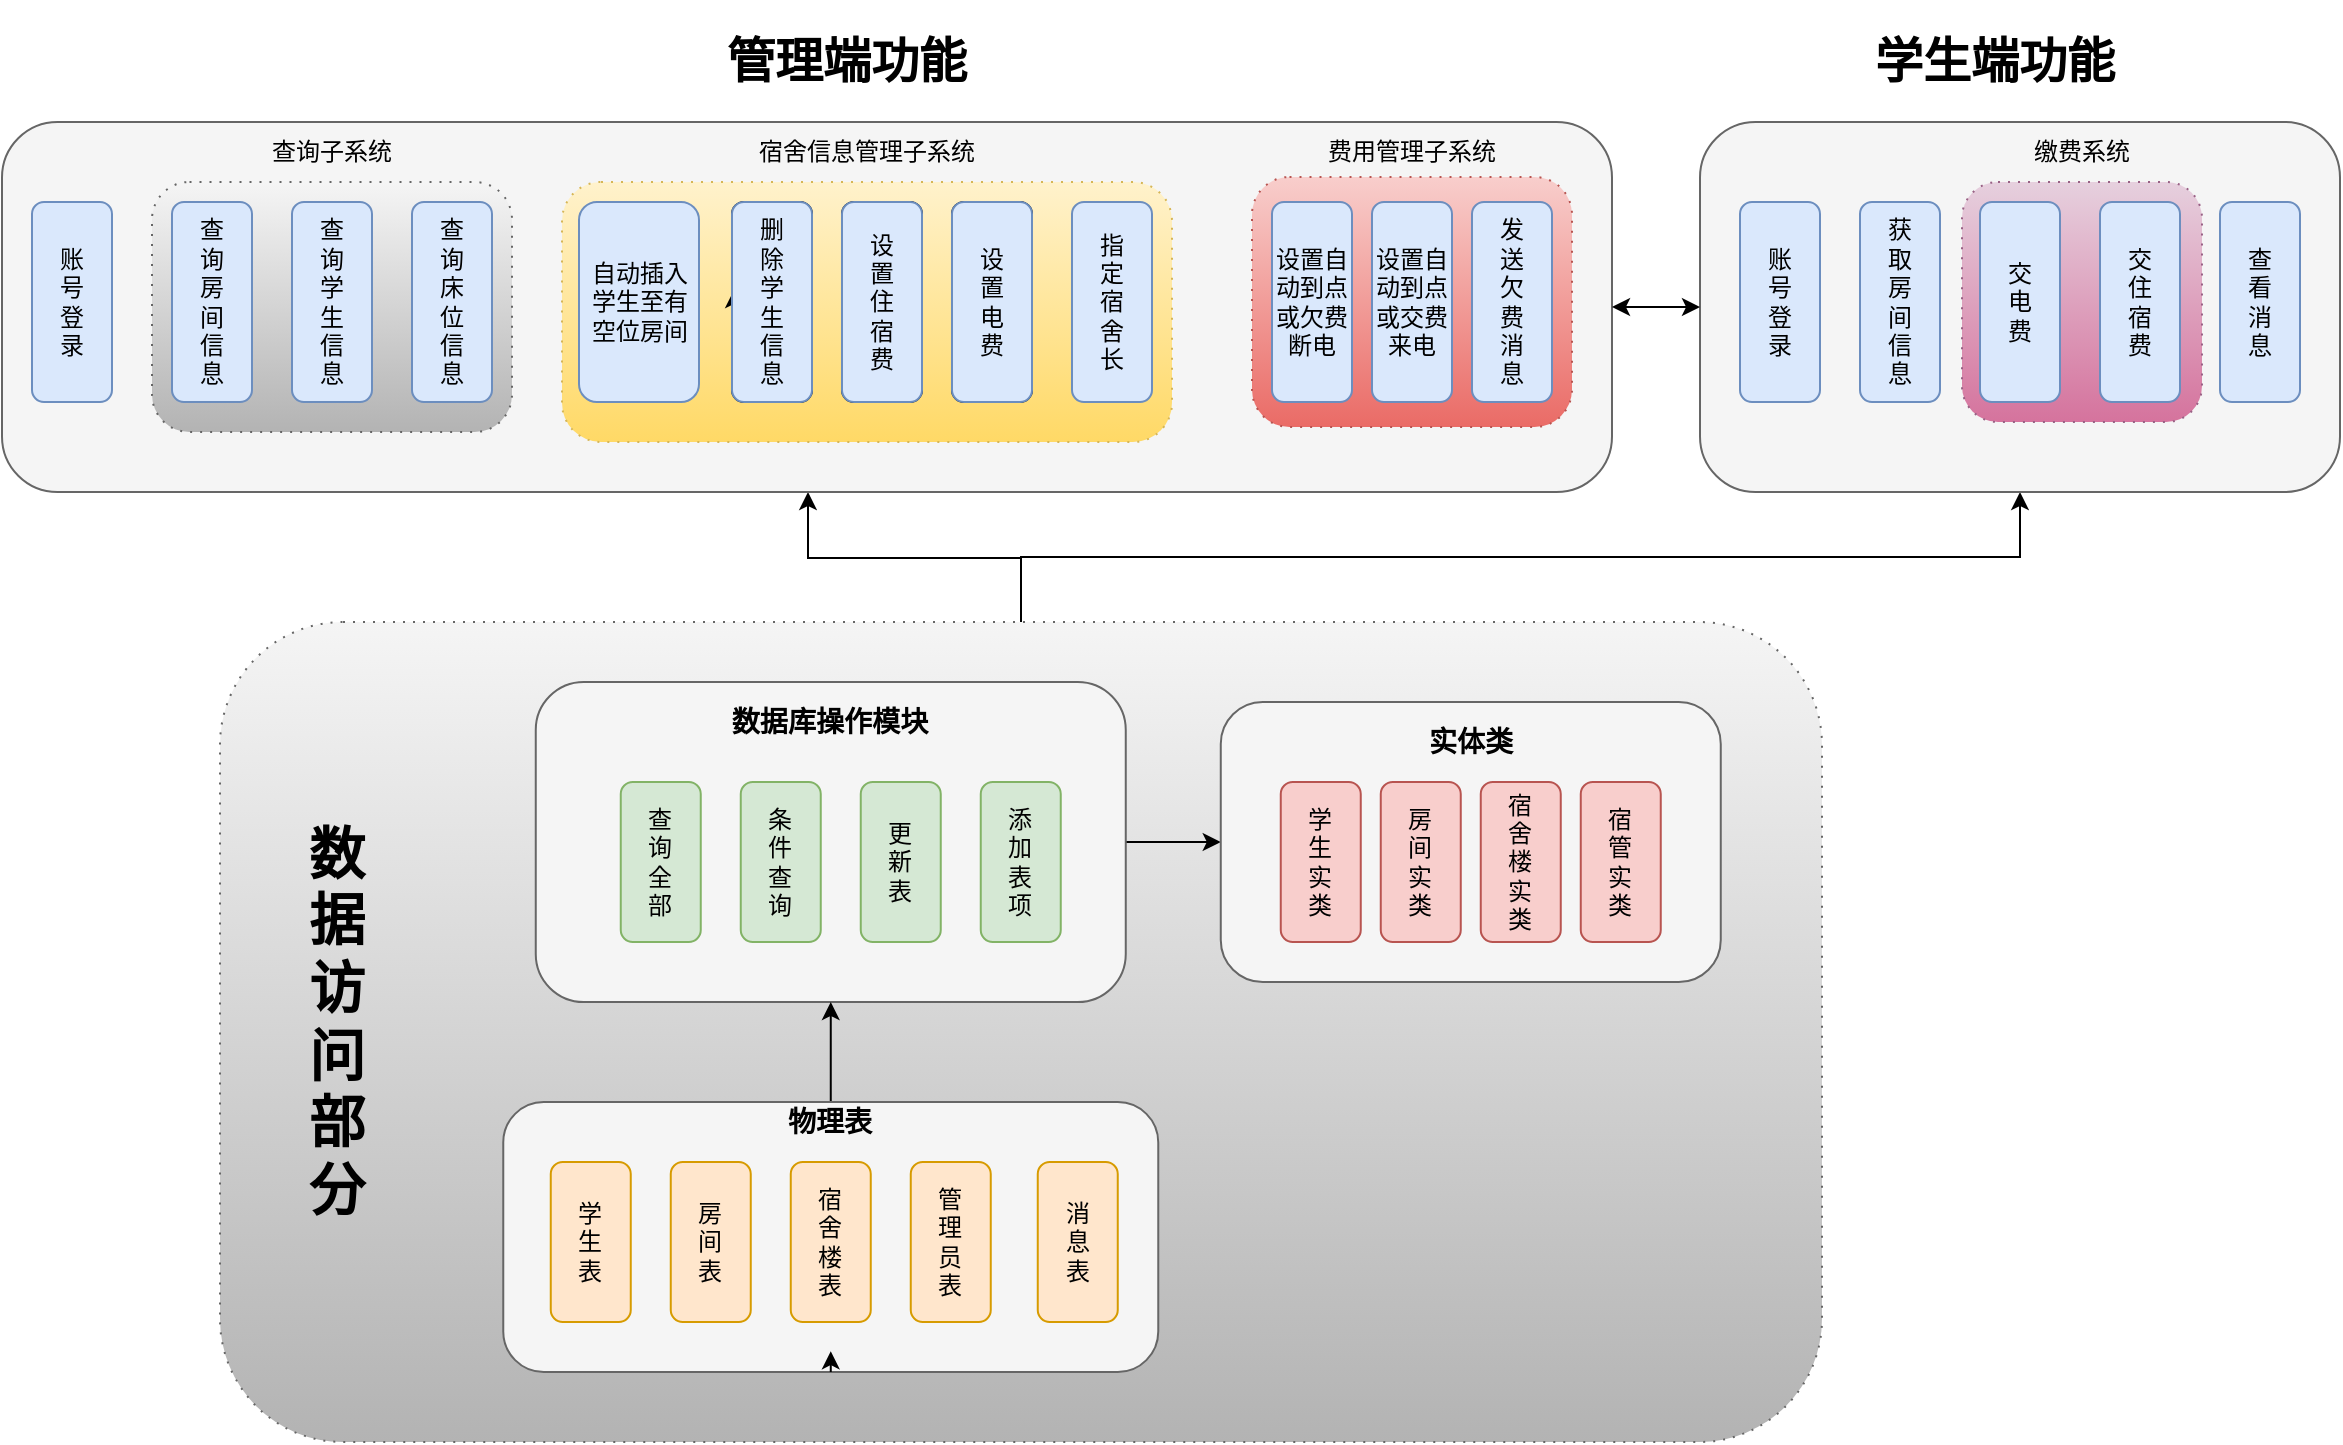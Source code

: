 <mxfile version="13.6.5" type="github">
  <diagram id="yEMy7lb2OtCyVYhWc74e" name="Page-1">
    <mxGraphModel dx="1102" dy="533" grid="1" gridSize="10" guides="1" tooltips="1" connect="1" arrows="1" fold="1" page="1" pageScale="1" pageWidth="1169" pageHeight="827" math="0" shadow="0">
      <root>
        <mxCell id="0" />
        <mxCell id="1" parent="0" />
        <mxCell id="fY6p8MWptXcg_yQPOpdN-82" style="edgeStyle=orthogonalEdgeStyle;rounded=0;orthogonalLoop=1;jettySize=auto;html=1;fontFamily=Lucida Console;" edge="1" parent="1" source="fY6p8MWptXcg_yQPOpdN-80" target="TGmY8kts-XNQtiWyerlt-1">
          <mxGeometry relative="1" as="geometry">
            <Array as="points">
              <mxPoint x="510" y="358" />
              <mxPoint x="403" y="358" />
            </Array>
          </mxGeometry>
        </mxCell>
        <mxCell id="fY6p8MWptXcg_yQPOpdN-83" style="edgeStyle=orthogonalEdgeStyle;rounded=0;orthogonalLoop=1;jettySize=auto;html=1;entryX=0.5;entryY=1;entryDx=0;entryDy=0;fontFamily=Lucida Console;fontStyle=1" edge="1" parent="1" source="fY6p8MWptXcg_yQPOpdN-80" target="fY6p8MWptXcg_yQPOpdN-65">
          <mxGeometry relative="1" as="geometry" />
        </mxCell>
        <mxCell id="fY6p8MWptXcg_yQPOpdN-80" value="" style="shape=ext;rounded=1;html=1;whiteSpace=wrap;dashed=1;dashPattern=1 4;fillColor=#f5f5f5;strokeColor=#666666;gradientColor=#b3b3b3;fontFamily=Lucida Console;" vertex="1" parent="1">
          <mxGeometry x="109" y="390" width="801" height="410" as="geometry" />
        </mxCell>
        <mxCell id="TGmY8kts-XNQtiWyerlt-1" value="" style="rounded=1;whiteSpace=wrap;html=1;fillColor=#f5f5f5;strokeColor=#666666;fontColor=#333333;fontFamily=Lucida Console;" parent="1" vertex="1">
          <mxGeometry y="140" width="805" height="185" as="geometry" />
        </mxCell>
        <mxCell id="fY6p8MWptXcg_yQPOpdN-79" value="" style="edgeStyle=orthogonalEdgeStyle;rounded=0;orthogonalLoop=1;jettySize=auto;html=1;fontFamily=Lucida Console;" edge="1" parent="1" source="fY6p8MWptXcg_yQPOpdN-1" target="fY6p8MWptXcg_yQPOpdN-17">
          <mxGeometry relative="1" as="geometry" />
        </mxCell>
        <mxCell id="fY6p8MWptXcg_yQPOpdN-1" value="" style="rounded=1;whiteSpace=wrap;html=1;fillColor=#f5f5f5;strokeColor=#666666;fontColor=#333333;fontFamily=Lucida Console;" vertex="1" parent="1">
          <mxGeometry x="266.88" y="420" width="295" height="160" as="geometry" />
        </mxCell>
        <mxCell id="fY6p8MWptXcg_yQPOpdN-2" value="查&lt;br&gt;询&lt;br&gt;全&lt;br&gt;部" style="rounded=1;whiteSpace=wrap;html=1;rotation=0;fillColor=#d5e8d4;strokeColor=#82b366;fontFamily=Lucida Console;" vertex="1" parent="1">
          <mxGeometry x="309.38" y="470" width="40" height="80" as="geometry" />
        </mxCell>
        <mxCell id="fY6p8MWptXcg_yQPOpdN-3" value="条&lt;br&gt;件&lt;br&gt;查&lt;br&gt;询" style="rounded=1;whiteSpace=wrap;html=1;fillColor=#d5e8d4;strokeColor=#82b366;fontFamily=Lucida Console;" vertex="1" parent="1">
          <mxGeometry x="369.38" y="470" width="40" height="80" as="geometry" />
        </mxCell>
        <mxCell id="fY6p8MWptXcg_yQPOpdN-4" value="更&lt;br&gt;新&lt;br&gt;表" style="rounded=1;whiteSpace=wrap;html=1;fillColor=#d5e8d4;strokeColor=#82b366;fontFamily=Lucida Console;" vertex="1" parent="1">
          <mxGeometry x="429.38" y="470" width="40" height="80" as="geometry" />
        </mxCell>
        <mxCell id="fY6p8MWptXcg_yQPOpdN-5" value="添&lt;br&gt;加&lt;br&gt;表&lt;br&gt;项" style="rounded=1;whiteSpace=wrap;html=1;fillColor=#d5e8d4;strokeColor=#82b366;fontFamily=Lucida Console;" vertex="1" parent="1">
          <mxGeometry x="489.38" y="470" width="40" height="80" as="geometry" />
        </mxCell>
        <mxCell id="fY6p8MWptXcg_yQPOpdN-6" value="&lt;h3&gt;数据库操作模块&lt;/h3&gt;" style="text;html=1;strokeColor=none;fillColor=none;align=center;verticalAlign=middle;whiteSpace=wrap;rounded=0;fontFamily=Lucida Console;" vertex="1" parent="1">
          <mxGeometry x="359.38" y="430" width="110" height="20" as="geometry" />
        </mxCell>
        <mxCell id="fY6p8MWptXcg_yQPOpdN-9" style="edgeStyle=orthogonalEdgeStyle;rounded=0;orthogonalLoop=1;jettySize=auto;html=1;exitX=0.5;exitY=0;exitDx=0;exitDy=0;entryX=0.5;entryY=1;entryDx=0;entryDy=0;fontFamily=Lucida Console;" edge="1" parent="1" source="fY6p8MWptXcg_yQPOpdN-7" target="fY6p8MWptXcg_yQPOpdN-1">
          <mxGeometry relative="1" as="geometry" />
        </mxCell>
        <mxCell id="fY6p8MWptXcg_yQPOpdN-7" value="" style="rounded=1;whiteSpace=wrap;html=1;fillColor=#f5f5f5;strokeColor=#666666;fontColor=#333333;fontFamily=Lucida Console;" vertex="1" parent="1">
          <mxGeometry x="250.63" y="630" width="327.5" height="135" as="geometry" />
        </mxCell>
        <mxCell id="fY6p8MWptXcg_yQPOpdN-8" value="学&lt;br&gt;生&lt;br&gt;表" style="rounded=1;whiteSpace=wrap;html=1;fillColor=#ffe6cc;strokeColor=#d79b00;fontFamily=Lucida Console;" vertex="1" parent="1">
          <mxGeometry x="274.38" y="660" width="40" height="80" as="geometry" />
        </mxCell>
        <mxCell id="fY6p8MWptXcg_yQPOpdN-10" value="房&lt;br&gt;间&lt;br&gt;表" style="rounded=1;whiteSpace=wrap;html=1;fillColor=#ffe6cc;strokeColor=#d79b00;fontFamily=Lucida Console;" vertex="1" parent="1">
          <mxGeometry x="334.38" y="660" width="40" height="80" as="geometry" />
        </mxCell>
        <mxCell id="fY6p8MWptXcg_yQPOpdN-11" value="宿&lt;br&gt;舍&lt;br&gt;楼&lt;br&gt;表" style="rounded=1;whiteSpace=wrap;html=1;fillColor=#ffe6cc;strokeColor=#d79b00;fontFamily=Lucida Console;" vertex="1" parent="1">
          <mxGeometry x="394.38" y="660" width="40" height="80" as="geometry" />
        </mxCell>
        <mxCell id="fY6p8MWptXcg_yQPOpdN-12" value="管&lt;br&gt;理&lt;br&gt;员&lt;br&gt;表" style="rounded=1;whiteSpace=wrap;html=1;fillColor=#ffe6cc;strokeColor=#d79b00;fontFamily=Lucida Console;" vertex="1" parent="1">
          <mxGeometry x="454.38" y="660" width="40" height="80" as="geometry" />
        </mxCell>
        <mxCell id="fY6p8MWptXcg_yQPOpdN-13" style="edgeStyle=orthogonalEdgeStyle;rounded=0;orthogonalLoop=1;jettySize=auto;html=1;exitX=0.5;exitY=1;exitDx=0;exitDy=0;entryX=0.5;entryY=0.923;entryDx=0;entryDy=0;entryPerimeter=0;fontFamily=Lucida Console;" edge="1" parent="1" source="fY6p8MWptXcg_yQPOpdN-7" target="fY6p8MWptXcg_yQPOpdN-7">
          <mxGeometry relative="1" as="geometry" />
        </mxCell>
        <mxCell id="fY6p8MWptXcg_yQPOpdN-16" value="消&lt;br&gt;息&lt;br&gt;表" style="rounded=1;whiteSpace=wrap;html=1;fillColor=#ffe6cc;strokeColor=#d79b00;fontFamily=Lucida Console;" vertex="1" parent="1">
          <mxGeometry x="517.88" y="660" width="40" height="80" as="geometry" />
        </mxCell>
        <mxCell id="fY6p8MWptXcg_yQPOpdN-17" value="" style="rounded=1;whiteSpace=wrap;html=1;fillColor=#f5f5f5;strokeColor=#666666;fontColor=#333333;fontFamily=Lucida Console;" vertex="1" parent="1">
          <mxGeometry x="609.38" y="430" width="250" height="140" as="geometry" />
        </mxCell>
        <mxCell id="fY6p8MWptXcg_yQPOpdN-19" value="账&lt;br&gt;号&lt;br&gt;登&lt;br&gt;录" style="rounded=1;whiteSpace=wrap;html=1;fillColor=#dae8fc;strokeColor=#6c8ebf;fontFamily=Lucida Console;" vertex="1" parent="1">
          <mxGeometry x="15" y="180" width="40" height="100" as="geometry" />
        </mxCell>
        <mxCell id="fY6p8MWptXcg_yQPOpdN-39" value="" style="shape=ext;rounded=1;html=1;whiteSpace=wrap;dashed=1;dashPattern=1 4;gradientColor=#b3b3b3;fillColor=#f5f5f5;strokeColor=#666666;fontFamily=Lucida Console;" vertex="1" parent="1">
          <mxGeometry x="75" y="170" width="180" height="125" as="geometry" />
        </mxCell>
        <mxCell id="fY6p8MWptXcg_yQPOpdN-33" value="查&lt;br&gt;询&lt;br&gt;房&lt;br&gt;间&lt;br&gt;信&lt;br&gt;息" style="rounded=1;whiteSpace=wrap;html=1;fillColor=#dae8fc;strokeColor=#6c8ebf;fontFamily=Lucida Console;" vertex="1" parent="1">
          <mxGeometry x="85" y="180" width="40" height="100" as="geometry" />
        </mxCell>
        <mxCell id="fY6p8MWptXcg_yQPOpdN-34" value="查&lt;br&gt;询&lt;br&gt;学&lt;br&gt;生&lt;br&gt;信&lt;br&gt;息" style="rounded=1;whiteSpace=wrap;html=1;fillColor=#dae8fc;strokeColor=#6c8ebf;fontFamily=Lucida Console;" vertex="1" parent="1">
          <mxGeometry x="145" y="180" width="40" height="100" as="geometry" />
        </mxCell>
        <mxCell id="fY6p8MWptXcg_yQPOpdN-41" value="查&lt;br&gt;询&lt;br&gt;床&lt;br&gt;位&lt;br&gt;信&lt;br&gt;息" style="rounded=1;whiteSpace=wrap;html=1;fillColor=#dae8fc;strokeColor=#6c8ebf;fontFamily=Lucida Console;" vertex="1" parent="1">
          <mxGeometry x="205" y="180" width="40" height="100" as="geometry" />
        </mxCell>
        <mxCell id="fY6p8MWptXcg_yQPOpdN-45" value="删&lt;br&gt;除&lt;br&gt;学&lt;br&gt;生&lt;br&gt;信&lt;br&gt;息" style="rounded=1;whiteSpace=wrap;html=1;fontFamily=Lucida Console;" vertex="1" parent="1">
          <mxGeometry x="365" y="180" width="40" height="100" as="geometry" />
        </mxCell>
        <mxCell id="fY6p8MWptXcg_yQPOpdN-46" value="设&lt;br&gt;置&lt;br&gt;住&lt;br&gt;宿&lt;br&gt;费" style="rounded=1;whiteSpace=wrap;html=1;fontFamily=Lucida Console;" vertex="1" parent="1">
          <mxGeometry x="420" y="180" width="40" height="100" as="geometry" />
        </mxCell>
        <mxCell id="fY6p8MWptXcg_yQPOpdN-47" value="设&lt;br&gt;置&lt;br&gt;电&lt;br&gt;费" style="rounded=1;whiteSpace=wrap;html=1;fontFamily=Lucida Console;" vertex="1" parent="1">
          <mxGeometry x="475" y="180" width="40" height="100" as="geometry" />
        </mxCell>
        <mxCell id="fY6p8MWptXcg_yQPOpdN-49" style="edgeStyle=orthogonalEdgeStyle;rounded=0;orthogonalLoop=1;jettySize=auto;html=1;exitX=0;exitY=0.5;exitDx=0;exitDy=0;entryX=0.025;entryY=0.44;entryDx=0;entryDy=0;entryPerimeter=0;fontFamily=Lucida Console;" edge="1" parent="1" source="fY6p8MWptXcg_yQPOpdN-45" target="fY6p8MWptXcg_yQPOpdN-45">
          <mxGeometry relative="1" as="geometry" />
        </mxCell>
        <mxCell id="fY6p8MWptXcg_yQPOpdN-50" value="" style="shape=ext;rounded=1;html=1;whiteSpace=wrap;dashed=1;dashPattern=1 4;gradientColor=#ffd966;fillColor=#fff2cc;strokeColor=#d6b656;fontFamily=Lucida Console;" vertex="1" parent="1">
          <mxGeometry x="280" y="170" width="305" height="130" as="geometry" />
        </mxCell>
        <mxCell id="fY6p8MWptXcg_yQPOpdN-51" style="edgeStyle=orthogonalEdgeStyle;rounded=0;orthogonalLoop=1;jettySize=auto;html=1;exitX=0;exitY=0.5;exitDx=0;exitDy=0;entryX=0.025;entryY=0.44;entryDx=0;entryDy=0;entryPerimeter=0;fontFamily=Lucida Console;" edge="1" source="fY6p8MWptXcg_yQPOpdN-52" target="fY6p8MWptXcg_yQPOpdN-52" parent="1">
          <mxGeometry relative="1" as="geometry" />
        </mxCell>
        <mxCell id="fY6p8MWptXcg_yQPOpdN-52" value="删&lt;br&gt;除&lt;br&gt;学&lt;br&gt;生&lt;br&gt;信&lt;br&gt;息" style="rounded=1;whiteSpace=wrap;html=1;fontFamily=Lucida Console;" vertex="1" parent="1">
          <mxGeometry x="365" y="180" width="40" height="100" as="geometry" />
        </mxCell>
        <mxCell id="fY6p8MWptXcg_yQPOpdN-53" value="设&lt;br&gt;置&lt;br&gt;住&lt;br&gt;宿&lt;br&gt;费" style="rounded=1;whiteSpace=wrap;html=1;fontFamily=Lucida Console;" vertex="1" parent="1">
          <mxGeometry x="420" y="180" width="40" height="100" as="geometry" />
        </mxCell>
        <mxCell id="fY6p8MWptXcg_yQPOpdN-54" value="设&lt;br&gt;置&lt;br&gt;电&lt;br&gt;费" style="rounded=1;whiteSpace=wrap;html=1;fontFamily=Lucida Console;" vertex="1" parent="1">
          <mxGeometry x="475" y="180" width="40" height="100" as="geometry" />
        </mxCell>
        <mxCell id="fY6p8MWptXcg_yQPOpdN-56" value="删&lt;br&gt;除&lt;br&gt;学&lt;br&gt;生&lt;br&gt;信&lt;br&gt;息" style="rounded=1;whiteSpace=wrap;html=1;fillColor=#dae8fc;strokeColor=#6c8ebf;fontFamily=Lucida Console;" vertex="1" parent="1">
          <mxGeometry x="365" y="180" width="40" height="100" as="geometry" />
        </mxCell>
        <mxCell id="fY6p8MWptXcg_yQPOpdN-57" value="设&lt;br&gt;置&lt;br&gt;住&lt;br&gt;宿&lt;br&gt;费" style="rounded=1;whiteSpace=wrap;html=1;fillColor=#dae8fc;strokeColor=#6c8ebf;fontFamily=Lucida Console;" vertex="1" parent="1">
          <mxGeometry x="420" y="180" width="40" height="100" as="geometry" />
        </mxCell>
        <mxCell id="fY6p8MWptXcg_yQPOpdN-58" value="设&lt;br&gt;置&lt;br&gt;电&lt;br&gt;费" style="rounded=1;whiteSpace=wrap;html=1;fillColor=#dae8fc;strokeColor=#6c8ebf;fontFamily=Lucida Console;" vertex="1" parent="1">
          <mxGeometry x="475" y="180" width="40" height="100" as="geometry" />
        </mxCell>
        <mxCell id="fY6p8MWptXcg_yQPOpdN-35" value="自动插入学生至有空位房间" style="rounded=1;whiteSpace=wrap;html=1;fillColor=#dae8fc;strokeColor=#6c8ebf;fontFamily=Lucida Console;" vertex="1" parent="1">
          <mxGeometry x="288.5" y="180" width="60" height="100" as="geometry" />
        </mxCell>
        <mxCell id="fY6p8MWptXcg_yQPOpdN-48" value="指&lt;br&gt;定&lt;br&gt;宿&lt;br&gt;舍&lt;br&gt;长" style="rounded=1;whiteSpace=wrap;html=1;fillColor=#dae8fc;strokeColor=#6c8ebf;fontFamily=Lucida Console;" vertex="1" parent="1">
          <mxGeometry x="535" y="180" width="40" height="100" as="geometry" />
        </mxCell>
        <mxCell id="fY6p8MWptXcg_yQPOpdN-60" value="" style="shape=ext;rounded=1;html=1;whiteSpace=wrap;dashed=1;dashPattern=1 4;gradientColor=#ea6b66;fillColor=#f8cecc;strokeColor=#b85450;fontFamily=Lucida Console;" vertex="1" parent="1">
          <mxGeometry x="625" y="167.5" width="160" height="125" as="geometry" />
        </mxCell>
        <mxCell id="fY6p8MWptXcg_yQPOpdN-43" value="设置自动到点或交费来电" style="rounded=1;whiteSpace=wrap;html=1;fillColor=#dae8fc;strokeColor=#6c8ebf;fontFamily=Lucida Console;" vertex="1" parent="1">
          <mxGeometry x="685" y="180" width="40" height="100" as="geometry" />
        </mxCell>
        <mxCell id="fY6p8MWptXcg_yQPOpdN-37" value="设置自动到点或欠费断电" style="rounded=1;whiteSpace=wrap;html=1;fillColor=#dae8fc;strokeColor=#6c8ebf;fontFamily=Lucida Console;" vertex="1" parent="1">
          <mxGeometry x="635" y="180" width="40" height="100" as="geometry" />
        </mxCell>
        <mxCell id="fY6p8MWptXcg_yQPOpdN-44" value="发&lt;br&gt;送&lt;br&gt;欠&lt;br&gt;费&lt;br&gt;消&lt;br&gt;息" style="rounded=1;whiteSpace=wrap;html=1;fillColor=#dae8fc;strokeColor=#6c8ebf;fontFamily=Lucida Console;" vertex="1" parent="1">
          <mxGeometry x="735" y="180" width="40" height="100" as="geometry" />
        </mxCell>
        <mxCell id="fY6p8MWptXcg_yQPOpdN-61" value="查询子系统" style="text;html=1;strokeColor=none;fillColor=none;align=center;verticalAlign=middle;whiteSpace=wrap;rounded=0;fontFamily=Lucida Console;" vertex="1" parent="1">
          <mxGeometry x="130" y="145" width="70" height="20" as="geometry" />
        </mxCell>
        <mxCell id="fY6p8MWptXcg_yQPOpdN-62" value="宿舍信息管理子系统" style="text;html=1;strokeColor=none;fillColor=none;align=center;verticalAlign=middle;whiteSpace=wrap;rounded=0;fontFamily=Lucida Console;" vertex="1" parent="1">
          <mxGeometry x="365" y="145" width="135" height="20" as="geometry" />
        </mxCell>
        <mxCell id="fY6p8MWptXcg_yQPOpdN-63" value="费用管理子系统" style="text;html=1;strokeColor=none;fillColor=none;align=center;verticalAlign=middle;whiteSpace=wrap;rounded=0;fontFamily=Lucida Console;" vertex="1" parent="1">
          <mxGeometry x="660" y="145" width="90" height="20" as="geometry" />
        </mxCell>
        <mxCell id="fY6p8MWptXcg_yQPOpdN-64" value="&lt;h1&gt;&lt;font&gt;管理端功能&lt;/font&gt;&lt;/h1&gt;" style="text;html=1;strokeColor=none;fillColor=none;align=center;verticalAlign=middle;whiteSpace=wrap;rounded=0;fontFamily=Lucida Console;" vertex="1" parent="1">
          <mxGeometry x="330" y="100" width="185" height="20" as="geometry" />
        </mxCell>
        <mxCell id="fY6p8MWptXcg_yQPOpdN-65" value="" style="rounded=1;whiteSpace=wrap;html=1;fillColor=#f5f5f5;strokeColor=#666666;fontColor=#333333;fontFamily=Lucida Console;" vertex="1" parent="1">
          <mxGeometry x="849" y="140" width="320" height="185" as="geometry" />
        </mxCell>
        <mxCell id="fY6p8MWptXcg_yQPOpdN-66" value="账&lt;br&gt;号&lt;br&gt;登&lt;br&gt;录" style="rounded=1;whiteSpace=wrap;html=1;fillColor=#dae8fc;strokeColor=#6c8ebf;fontFamily=Lucida Console;" vertex="1" parent="1">
          <mxGeometry x="869" y="180" width="40" height="100" as="geometry" />
        </mxCell>
        <mxCell id="fY6p8MWptXcg_yQPOpdN-67" value="获&lt;br&gt;取&lt;br&gt;房&lt;br&gt;间&lt;br&gt;信&lt;br&gt;息" style="rounded=1;whiteSpace=wrap;html=1;fillColor=#dae8fc;strokeColor=#6c8ebf;fontFamily=Lucida Console;" vertex="1" parent="1">
          <mxGeometry x="929" y="180" width="40" height="100" as="geometry" />
        </mxCell>
        <mxCell id="fY6p8MWptXcg_yQPOpdN-68" value="" style="endArrow=classic;startArrow=classic;html=1;exitX=1;exitY=0.5;exitDx=0;exitDy=0;entryX=0;entryY=0.5;entryDx=0;entryDy=0;fontFamily=Lucida Console;" edge="1" parent="1" source="TGmY8kts-XNQtiWyerlt-1" target="fY6p8MWptXcg_yQPOpdN-65">
          <mxGeometry width="50" height="50" relative="1" as="geometry">
            <mxPoint x="805" y="260" as="sourcePoint" />
            <mxPoint x="865" y="230" as="targetPoint" />
            <Array as="points" />
          </mxGeometry>
        </mxCell>
        <mxCell id="fY6p8MWptXcg_yQPOpdN-71" value="查&lt;br&gt;看&lt;br&gt;消&lt;br&gt;息" style="rounded=1;whiteSpace=wrap;html=1;fillColor=#dae8fc;strokeColor=#6c8ebf;fontFamily=Lucida Console;" vertex="1" parent="1">
          <mxGeometry x="1109" y="180" width="40" height="100" as="geometry" />
        </mxCell>
        <mxCell id="fY6p8MWptXcg_yQPOpdN-72" value="&lt;h1&gt;&lt;font&gt;学生端功能&lt;/font&gt;&lt;/h1&gt;" style="text;html=1;strokeColor=none;fillColor=none;align=center;verticalAlign=middle;whiteSpace=wrap;rounded=0;fontFamily=Lucida Console;" vertex="1" parent="1">
          <mxGeometry x="904" y="100" width="185" height="20" as="geometry" />
        </mxCell>
        <mxCell id="fY6p8MWptXcg_yQPOpdN-73" value="学&lt;br&gt;生&lt;br&gt;实&lt;br&gt;类" style="rounded=1;whiteSpace=wrap;html=1;rotation=0;fillColor=#f8cecc;strokeColor=#b85450;fontFamily=Lucida Console;" vertex="1" parent="1">
          <mxGeometry x="639.38" y="470" width="40" height="80" as="geometry" />
        </mxCell>
        <mxCell id="fY6p8MWptXcg_yQPOpdN-74" value="房&lt;br&gt;间&lt;br&gt;实&lt;br&gt;类" style="rounded=1;whiteSpace=wrap;html=1;rotation=0;fillColor=#f8cecc;strokeColor=#b85450;fontFamily=Lucida Console;" vertex="1" parent="1">
          <mxGeometry x="689.38" y="470" width="40" height="80" as="geometry" />
        </mxCell>
        <mxCell id="fY6p8MWptXcg_yQPOpdN-75" value="宿&lt;br&gt;舍&lt;br&gt;楼&lt;br&gt;实&lt;br&gt;类" style="rounded=1;whiteSpace=wrap;html=1;rotation=0;fillColor=#f8cecc;strokeColor=#b85450;fontFamily=Lucida Console;" vertex="1" parent="1">
          <mxGeometry x="739.38" y="470" width="40" height="80" as="geometry" />
        </mxCell>
        <mxCell id="fY6p8MWptXcg_yQPOpdN-76" value="宿&lt;br&gt;管&lt;br&gt;实&lt;br&gt;类" style="rounded=1;whiteSpace=wrap;html=1;rotation=0;fillColor=#f8cecc;strokeColor=#b85450;fontFamily=Lucida Console;" vertex="1" parent="1">
          <mxGeometry x="789.38" y="470" width="40" height="80" as="geometry" />
        </mxCell>
        <mxCell id="fY6p8MWptXcg_yQPOpdN-77" value="&lt;h3&gt;实体类&lt;/h3&gt;" style="text;html=1;strokeColor=none;fillColor=none;align=center;verticalAlign=middle;whiteSpace=wrap;rounded=0;fontFamily=Lucida Console;" vertex="1" parent="1">
          <mxGeometry x="706.88" y="440" width="55" height="20" as="geometry" />
        </mxCell>
        <mxCell id="fY6p8MWptXcg_yQPOpdN-78" value="&lt;h3&gt;物理表&lt;/h3&gt;" style="text;html=1;strokeColor=none;fillColor=none;align=center;verticalAlign=middle;whiteSpace=wrap;rounded=0;fontFamily=Lucida Console;" vertex="1" parent="1">
          <mxGeometry x="384.38" y="630" width="60" height="20" as="geometry" />
        </mxCell>
        <mxCell id="fY6p8MWptXcg_yQPOpdN-81" value="&lt;h2 style=&quot;font-size: 28px&quot;&gt;数&lt;br&gt;据&lt;br&gt;访&lt;br&gt;问&lt;br&gt;部分&lt;/h2&gt;" style="text;html=1;strokeColor=none;fillColor=none;align=center;verticalAlign=middle;whiteSpace=wrap;rounded=0;fontFamily=Lucida Console;" vertex="1" parent="1">
          <mxGeometry x="145" y="450" width="45" height="280" as="geometry" />
        </mxCell>
        <mxCell id="fY6p8MWptXcg_yQPOpdN-84" value="" style="shape=ext;rounded=1;html=1;whiteSpace=wrap;dashed=1;dashPattern=1 4;fontFamily=Lucida Console;gradientColor=#d5739d;fillColor=#e6d0de;strokeColor=#996185;" vertex="1" parent="1">
          <mxGeometry x="980" y="170" width="120" height="120" as="geometry" />
        </mxCell>
        <mxCell id="fY6p8MWptXcg_yQPOpdN-69" value="交&lt;br&gt;电&lt;br&gt;费" style="rounded=1;whiteSpace=wrap;html=1;fillColor=#dae8fc;strokeColor=#6c8ebf;fontFamily=Lucida Console;" vertex="1" parent="1">
          <mxGeometry x="989" y="180" width="40" height="100" as="geometry" />
        </mxCell>
        <mxCell id="fY6p8MWptXcg_yQPOpdN-70" value="交&lt;br&gt;住&lt;br&gt;宿&lt;br&gt;费" style="rounded=1;whiteSpace=wrap;html=1;fillColor=#dae8fc;strokeColor=#6c8ebf;fontFamily=Lucida Console;" vertex="1" parent="1">
          <mxGeometry x="1049" y="180" width="40" height="100" as="geometry" />
        </mxCell>
        <mxCell id="fY6p8MWptXcg_yQPOpdN-85" value="缴费系统" style="text;html=1;strokeColor=none;fillColor=none;align=center;verticalAlign=middle;whiteSpace=wrap;rounded=0;fontFamily=Lucida Console;" vertex="1" parent="1">
          <mxGeometry x="1010" y="145" width="60" height="20" as="geometry" />
        </mxCell>
      </root>
    </mxGraphModel>
  </diagram>
</mxfile>
